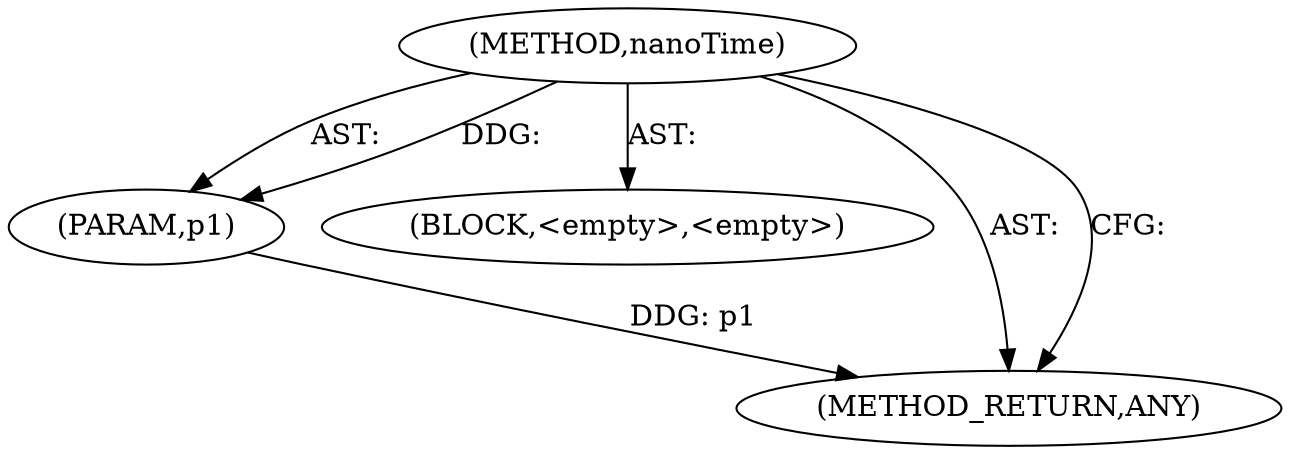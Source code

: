 digraph "nanoTime" {  
"924" [label = <(METHOD,nanoTime)> ]
"925" [label = <(PARAM,p1)> ]
"926" [label = <(BLOCK,&lt;empty&gt;,&lt;empty&gt;)> ]
"927" [label = <(METHOD_RETURN,ANY)> ]
  "924" -> "925"  [ label = "AST: "] 
  "924" -> "926"  [ label = "AST: "] 
  "924" -> "927"  [ label = "AST: "] 
  "924" -> "927"  [ label = "CFG: "] 
  "925" -> "927"  [ label = "DDG: p1"] 
  "924" -> "925"  [ label = "DDG: "] 
}
